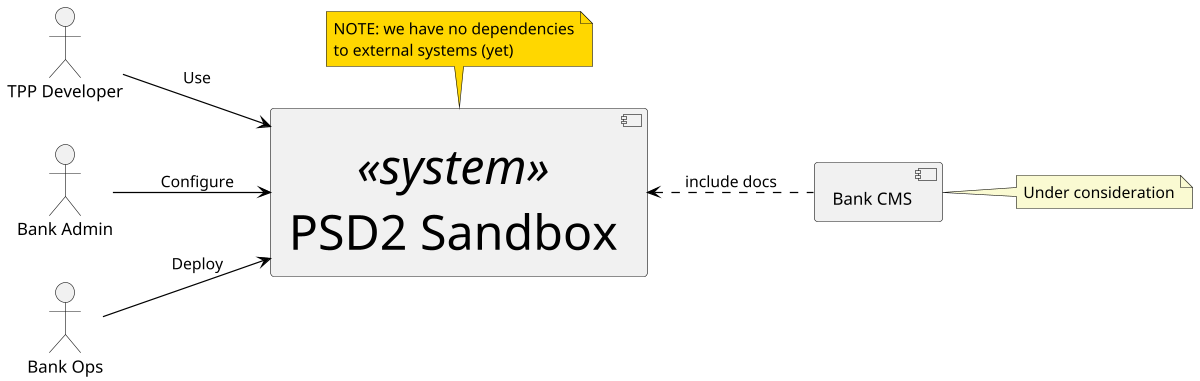 @startuml context

left to right direction
skinparam shadowing false
scale 1200 width

actor "TPP Developer" as tppd
actor "Bank Admin" as ba
actor "Bank Ops" as bo

skinparam arrowColor black
skinparam borderColor grey
skinparam Component {
  fontSize<<system>> 40
}

[PSD2 Sandbox] as sandbox <<system>>
[Bank CMS] as cms

tppd --> sandbox : Use
ba --> sandbox : Configure
bo --> sandbox : Deploy
sandbox <.. cms : include docs

note right of cms #lightgoldenrodyellow
  Under consideration
end note

note top of sandbox #gold
  NOTE: we have no dependencies
  to external systems (yet)
end note

@enduml

